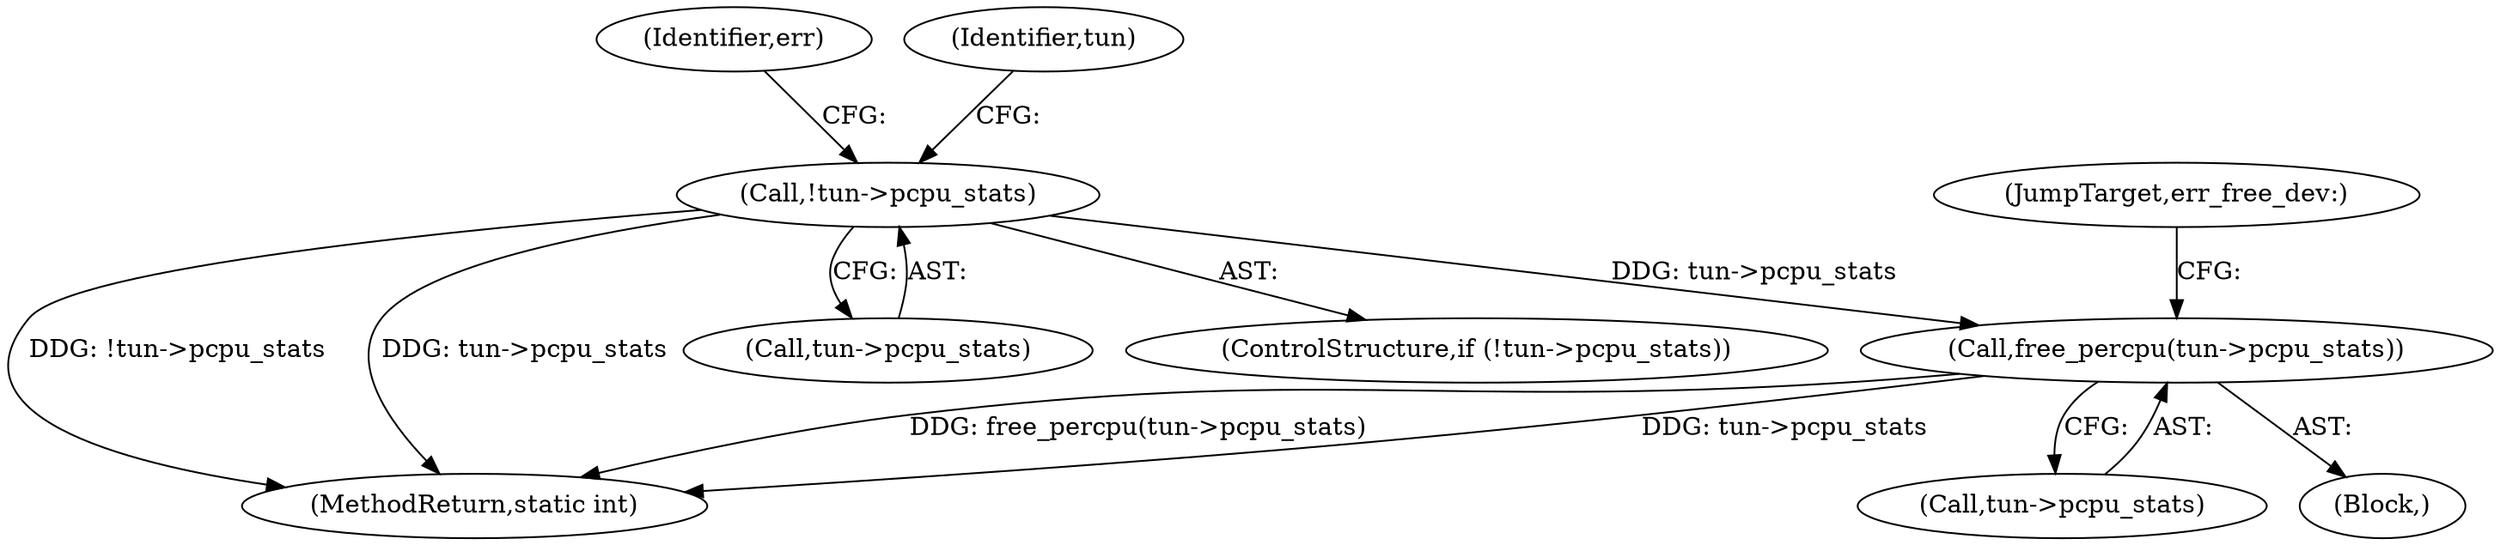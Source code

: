 digraph "0_linux_5c25f65fd1e42685f7ccd80e0621829c105785d9@API" {
"1000587" [label="(Call,free_percpu(tun->pcpu_stats))"];
"1000440" [label="(Call,!tun->pcpu_stats)"];
"1000439" [label="(ControlStructure,if (!tun->pcpu_stats))"];
"1000596" [label="(MethodReturn,static int)"];
"1000587" [label="(Call,free_percpu(tun->pcpu_stats))"];
"1000446" [label="(Identifier,err)"];
"1000453" [label="(Identifier,tun)"];
"1000110" [label="(Block,)"];
"1000588" [label="(Call,tun->pcpu_stats)"];
"1000591" [label="(JumpTarget,err_free_dev:)"];
"1000441" [label="(Call,tun->pcpu_stats)"];
"1000440" [label="(Call,!tun->pcpu_stats)"];
"1000587" -> "1000110"  [label="AST: "];
"1000587" -> "1000588"  [label="CFG: "];
"1000588" -> "1000587"  [label="AST: "];
"1000591" -> "1000587"  [label="CFG: "];
"1000587" -> "1000596"  [label="DDG: tun->pcpu_stats"];
"1000587" -> "1000596"  [label="DDG: free_percpu(tun->pcpu_stats)"];
"1000440" -> "1000587"  [label="DDG: tun->pcpu_stats"];
"1000440" -> "1000439"  [label="AST: "];
"1000440" -> "1000441"  [label="CFG: "];
"1000441" -> "1000440"  [label="AST: "];
"1000446" -> "1000440"  [label="CFG: "];
"1000453" -> "1000440"  [label="CFG: "];
"1000440" -> "1000596"  [label="DDG: !tun->pcpu_stats"];
"1000440" -> "1000596"  [label="DDG: tun->pcpu_stats"];
}

